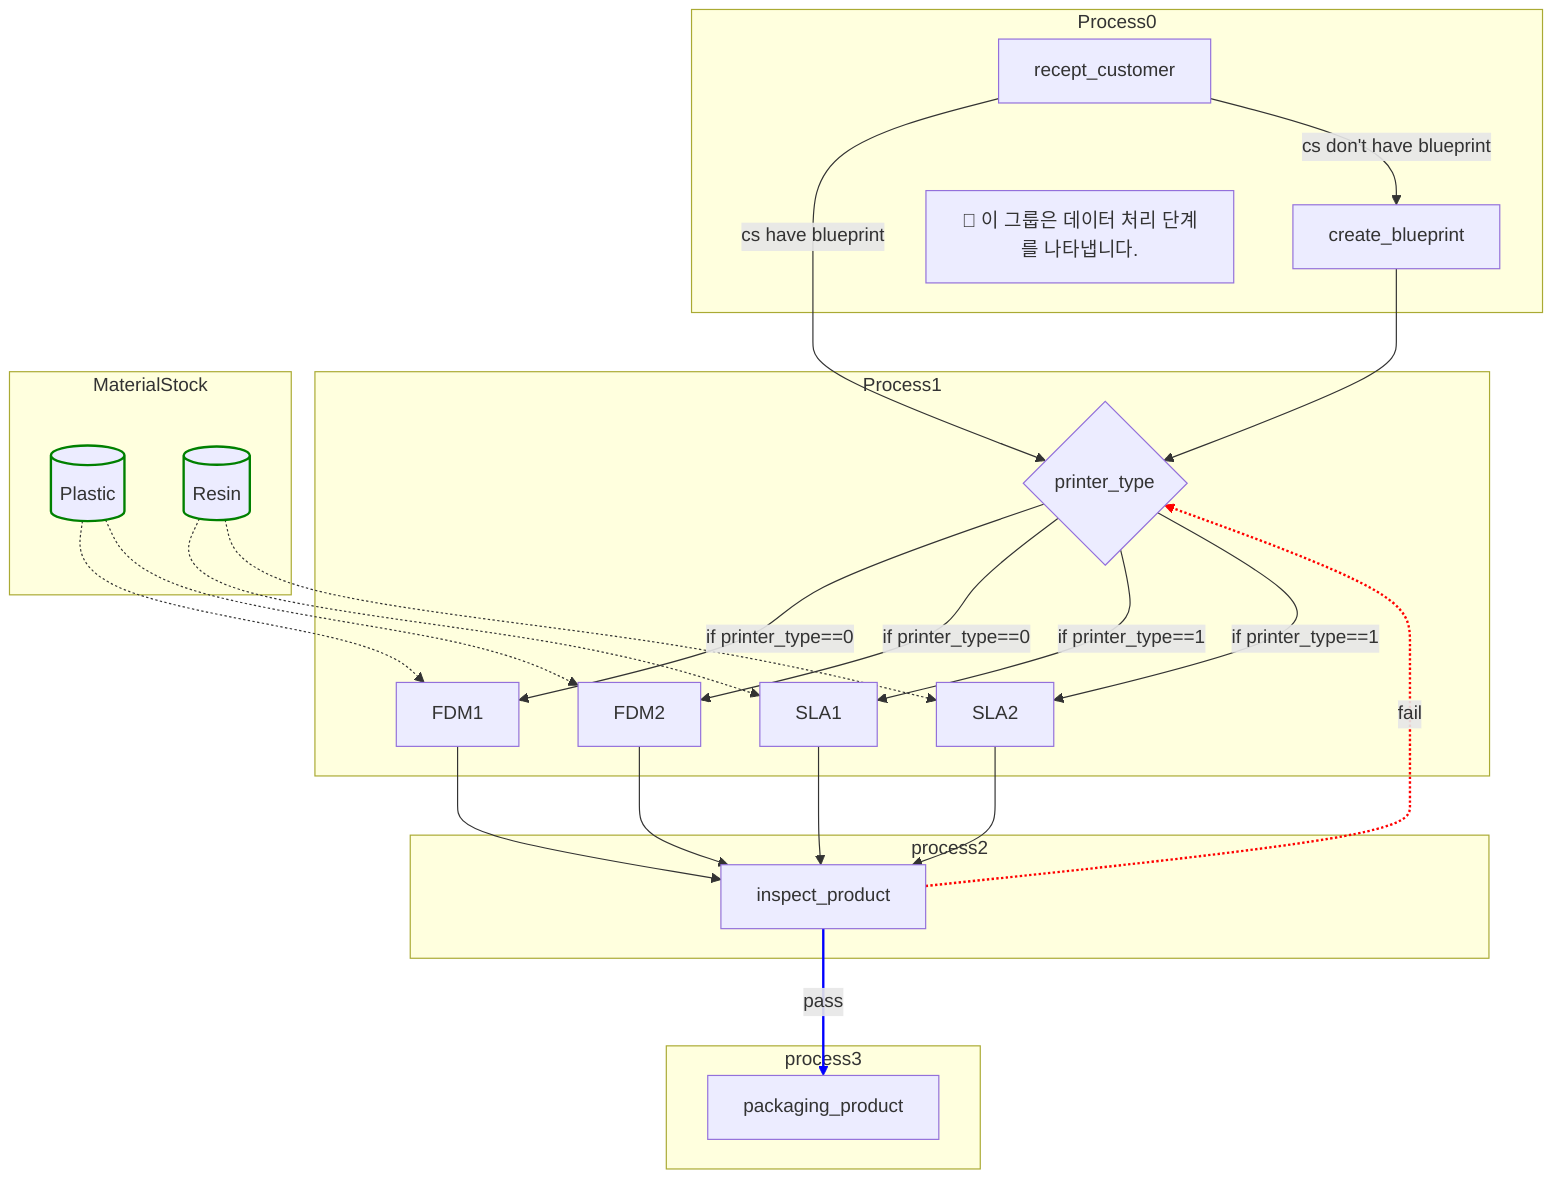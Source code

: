 flowchart TB
A[recept_customer]
B[create_blueprint]
C{printer_type}
D_1[FDM1]
D_2[FDM2]
D_3[SLA1]
D_4[SLA2]
F[inspect_product]
G[packaging_product]

subgraph Process0
    direction TB
    desc1["📌 이 그룹은 데이터 처리 단계를 나타냅니다."]
    A[recept_customer];
    B[create_blueprint];
    end

subgraph Process1
    direction TB
    C{printer_type}
    D_1[FDM1]
    D_2[FDM2]
    D_3[SLA1]
    D_4[SLA2]
    end

subgraph process2
    direction TB
    F[inspect_product];
    end

subgraph process3
    direction TB
    G[packaging_product];
    end


subgraph MaterialStock
    direction LR
    E_1[(Plastic)]:::Green;
    E_2[(Resin)]:::Green;
    end


A-->|cs have blueprint| C;
A-->|cs don't have blueprint| B;
B--> C;
C-->|if printer_type==0| D_1;
C-->|if printer_type==0| D_2;
C-->|if printer_type==1| D_3;
C-->|if printer_type==1| D_4;
E_1-.-> D_1;
E_1-.-> D_2;
E_2-.-> D_3;
E_2-.-> D_4;
D_1--> F;
D_2--> F;
D_3--> F;
D_4--> F;
F -.->|fail| C;
F-->|pass| G;
linkStyle 15 stroke:red, stroke-width:2px;
linkStyle 16 stroke:blue, stroke-width:2px;
classDef Green stroke:green, stroke-width:2px;